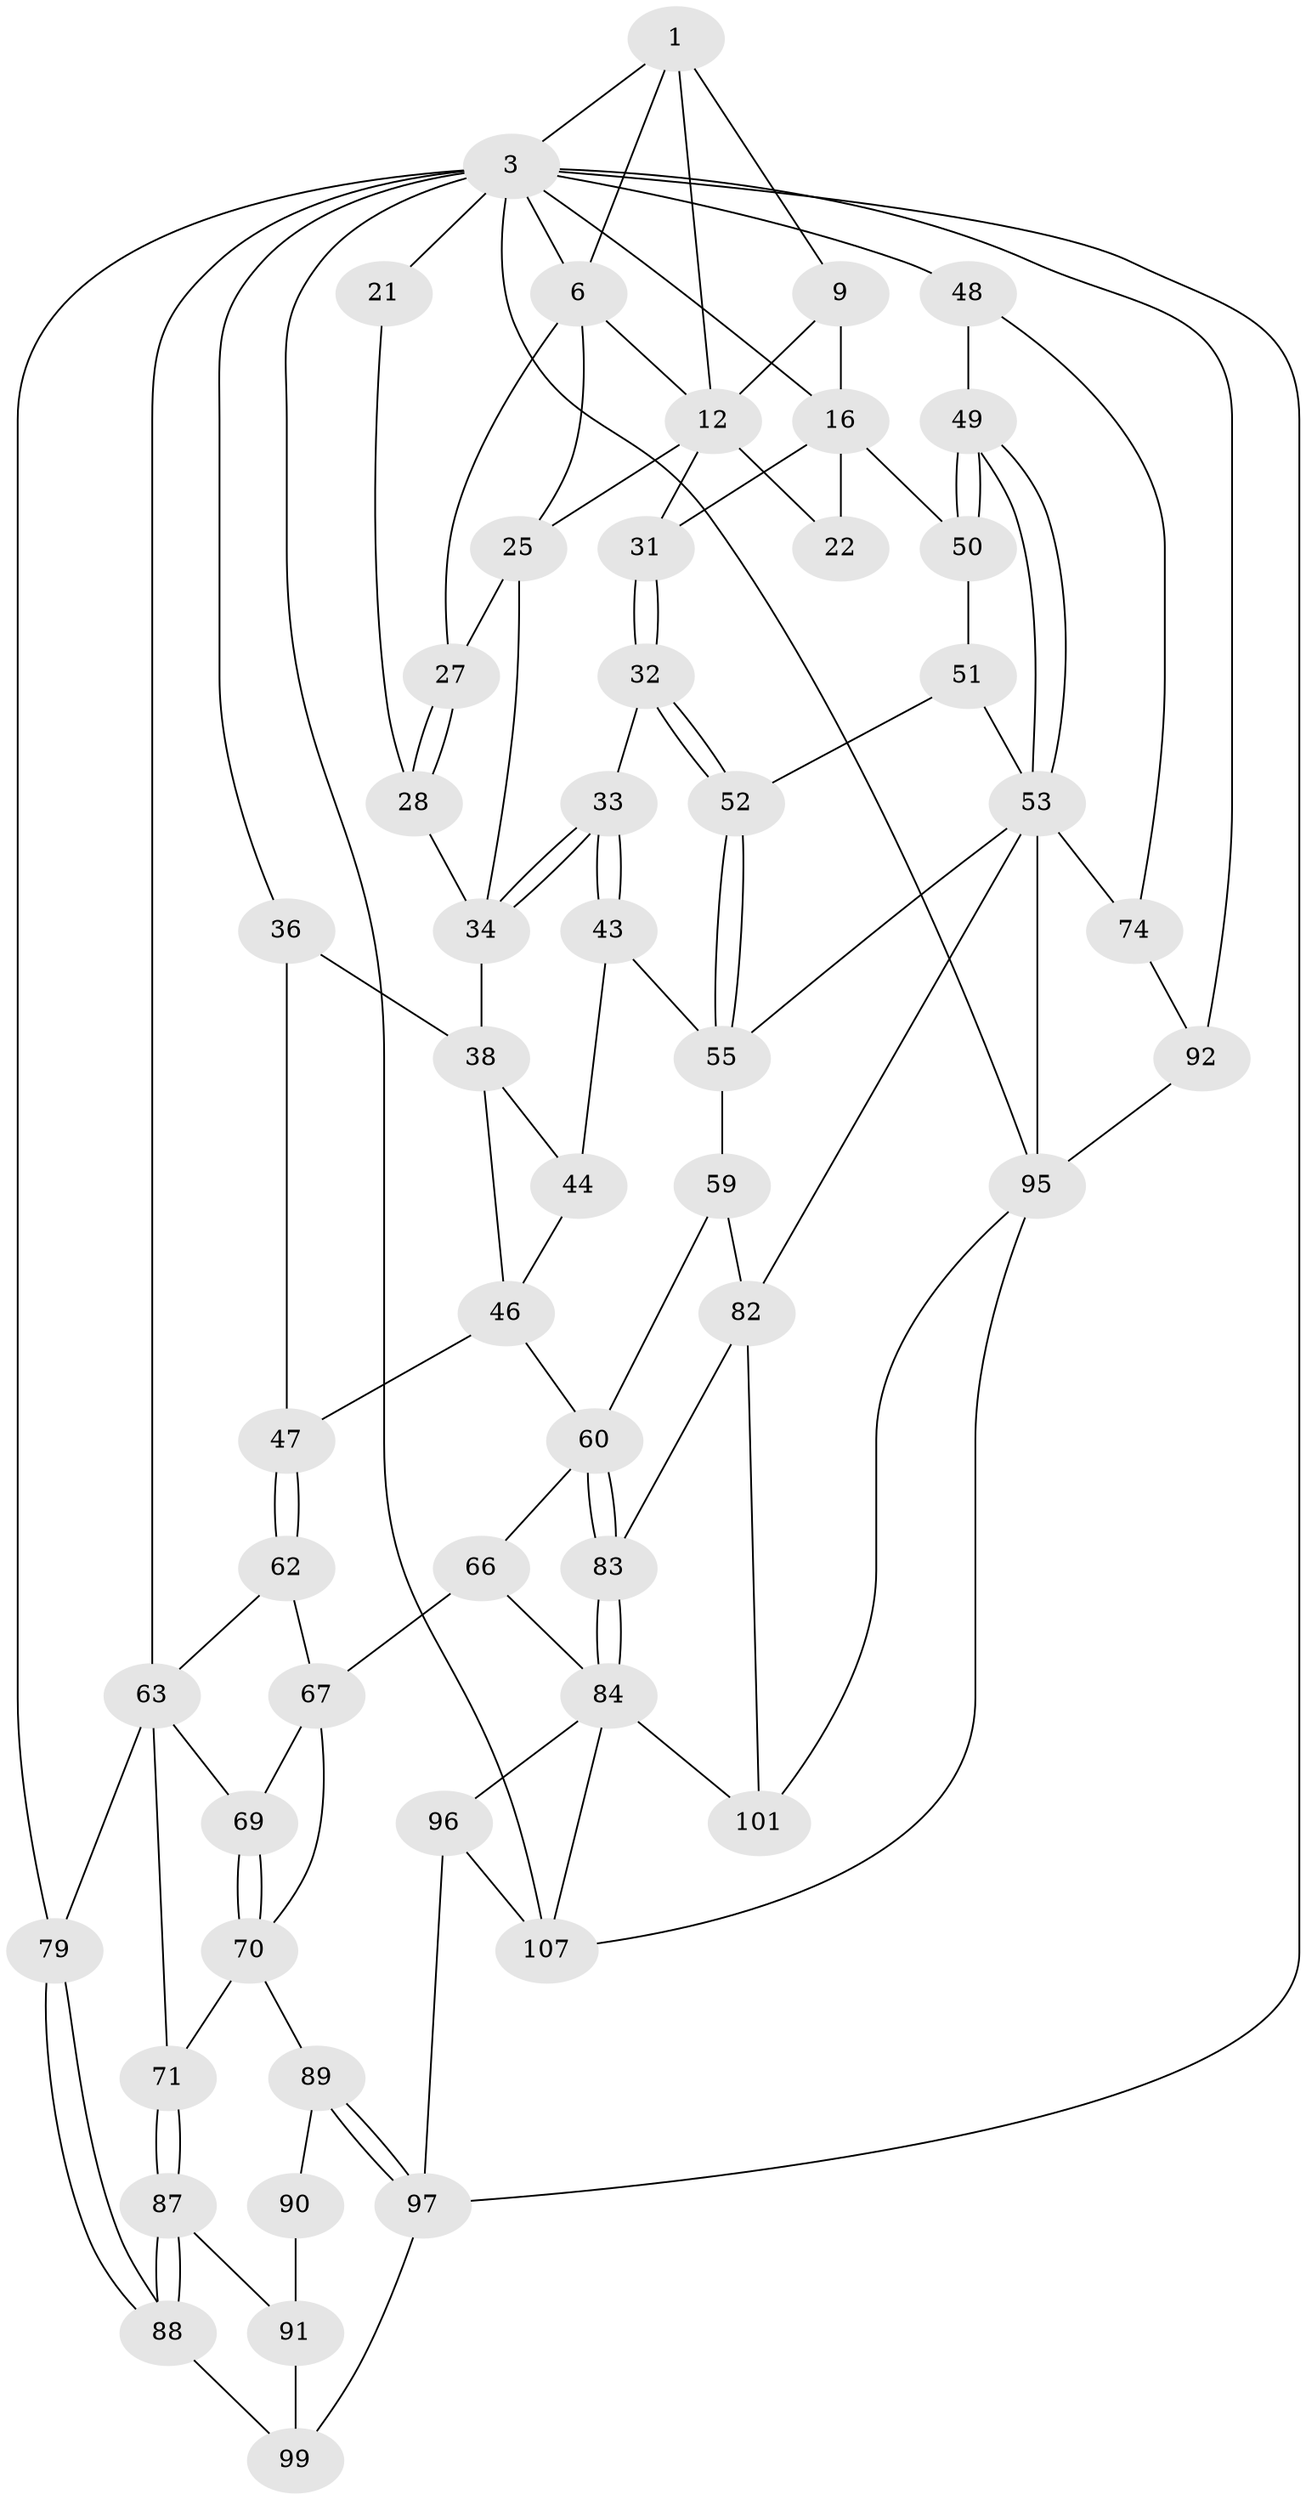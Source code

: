 // original degree distribution, {3: 0.027522935779816515, 4: 0.23853211009174313, 6: 0.22935779816513763, 5: 0.5045871559633027}
// Generated by graph-tools (version 1.1) at 2025/16/03/09/25 04:16:53]
// undirected, 54 vertices, 114 edges
graph export_dot {
graph [start="1"]
  node [color=gray90,style=filled];
  1 [pos="+0.32537526153781277+0",super="+2+5"];
  3 [pos="+1+0",super="+15+4+76"];
  6 [pos="+0.31551144218392113+0.16117505089455905",super="+7+14"];
  9 [pos="+0.8418956409248692+0",super="+10+17"];
  12 [pos="+0.5215451221716251+0.1162075772786496",super="+18+13"];
  16 [pos="+0.9959836251552538+0.32984581016318487",super="+30"];
  21 [pos="+0+0.25438401248505527",super="+29"];
  22 [pos="+0.6927781677355516+0.224391269585565"];
  25 [pos="+0.4553776783911743+0.2853949948377799",super="+26"];
  27 [pos="+0.3076891382543676+0.2082177758868403"];
  28 [pos="+0.29149088089039776+0.23835897324489633"];
  31 [pos="+0.5523130987432211+0.41558488275684635"];
  32 [pos="+0.5495642013302965+0.42361934082529756"];
  33 [pos="+0.4324423070053614+0.45587489322328134"];
  34 [pos="+0.4082669097921035+0.3483025857535638",super="+35"];
  36 [pos="+0.186249319709063+0.32911493021449356",super="+39+37"];
  38 [pos="+0.29831206259553406+0.3285586395981168",super="+45"];
  43 [pos="+0.41825398605942915+0.4652706905097997"];
  44 [pos="+0.41542305269366786+0.4664428326148708"];
  46 [pos="+0.20193482791619144+0.515945196148571",super="+58"];
  47 [pos="+0.183255807470714+0.5173411143308912"];
  48 [pos="+1+0.454728453151514",super="+73"];
  49 [pos="+0.8769052872709722+0.5418699474057828"];
  50 [pos="+0.7547304811169964+0.4335640022452055"];
  51 [pos="+0.7069357153834589+0.4705561235232986"];
  52 [pos="+0.5732923257736683+0.4598047923276839"];
  53 [pos="+0.7564509596918978+0.6644603111404352",super="+54+75"];
  55 [pos="+0.6057517028344946+0.6201274777759379",super="+57+56"];
  59 [pos="+0.49456970235881603+0.682652414173167",super="+78"];
  60 [pos="+0.4679784852059164+0.6931185357360551",super="+61"];
  62 [pos="+0.17959469646586315+0.5895601163492754"];
  63 [pos="+0.07174057011793926+0.6617956616205725",super="+64"];
  66 [pos="+0.30822103115187605+0.7567789562289532"];
  67 [pos="+0.29765397531184473+0.758792081079106",super="+68"];
  69 [pos="+0.12996855747882213+0.6996712203663961"];
  70 [pos="+0.11559182626139701+0.7715206793206664",super="+72"];
  71 [pos="+0.11367862893657762+0.7729487883072936"];
  74 [pos="+0.8119218093390295+0.7533337875263703"];
  79 [pos="+0+0.8332864749854495"];
  82 [pos="+0.6005011918719853+0.8405094752174617",super="+86"];
  83 [pos="+0.47554581603652163+0.7339334922950133"];
  84 [pos="+0.46811542942975987+0.8908261197512983",super="+102+85"];
  87 [pos="+0.08848637630729929+0.8109715957455148"];
  88 [pos="+0+0.8473651407471829"];
  89 [pos="+0.22800948319353223+0.8819308703612958"];
  90 [pos="+0.19483271155172743+0.8791001833425385"];
  91 [pos="+0.09723612373329019+0.8237957162470022",super="+98"];
  92 [pos="+0.8296159391122129+0.8455633561703845",super="+93"];
  95 [pos="+0.7017373819820881+0.9067716512348066",super="+100"];
  96 [pos="+0.39391369777722995+0.9432409214753773"];
  97 [pos="+0.23633684979169267+0.9108005379466688",super="+104"];
  99 [pos="+0.09771350627807912+0.9635976291538078"];
  101 [pos="+0.5473842454955591+0.8963419064076124"];
  107 [pos="+0.517767214580532+1",super="+108"];
  1 -- 3;
  1 -- 9 [weight=2];
  1 -- 12;
  1 -- 6;
  3 -- 16;
  3 -- 48 [weight=2];
  3 -- 21 [weight=2];
  3 -- 6;
  3 -- 63;
  3 -- 36;
  3 -- 97;
  3 -- 107;
  3 -- 92 [weight=3];
  3 -- 95;
  3 -- 79;
  6 -- 27;
  6 -- 25;
  6 -- 12;
  9 -- 12 [weight=2];
  9 -- 16;
  12 -- 22 [weight=2];
  12 -- 25;
  12 -- 31;
  16 -- 50;
  16 -- 22;
  16 -- 31;
  21 -- 28;
  25 -- 34;
  25 -- 27;
  27 -- 28;
  27 -- 28;
  28 -- 34;
  31 -- 32;
  31 -- 32;
  32 -- 33;
  32 -- 52;
  32 -- 52;
  33 -- 34;
  33 -- 34;
  33 -- 43;
  33 -- 43;
  34 -- 38;
  36 -- 38;
  36 -- 47;
  38 -- 46;
  38 -- 44;
  43 -- 44;
  43 -- 55;
  44 -- 46;
  46 -- 47;
  46 -- 60;
  47 -- 62;
  47 -- 62;
  48 -- 49;
  48 -- 74;
  49 -- 50;
  49 -- 50;
  49 -- 53;
  49 -- 53;
  50 -- 51;
  51 -- 52;
  51 -- 53;
  52 -- 55;
  52 -- 55;
  53 -- 74;
  53 -- 82;
  53 -- 95;
  53 -- 55;
  55 -- 59 [weight=2];
  59 -- 60;
  59 -- 82;
  60 -- 83;
  60 -- 83;
  60 -- 66;
  62 -- 63;
  62 -- 67;
  63 -- 69;
  63 -- 71;
  63 -- 79;
  66 -- 67;
  66 -- 84;
  67 -- 69;
  67 -- 70;
  69 -- 70;
  69 -- 70;
  70 -- 71;
  70 -- 89;
  71 -- 87;
  71 -- 87;
  74 -- 92;
  79 -- 88;
  79 -- 88;
  82 -- 83;
  82 -- 101;
  83 -- 84;
  83 -- 84;
  84 -- 107;
  84 -- 101;
  84 -- 96;
  87 -- 88;
  87 -- 88;
  87 -- 91;
  88 -- 99;
  89 -- 90;
  89 -- 97;
  89 -- 97;
  90 -- 91 [weight=2];
  91 -- 99;
  92 -- 95;
  95 -- 107;
  95 -- 101;
  96 -- 97;
  96 -- 107;
  97 -- 99;
}
